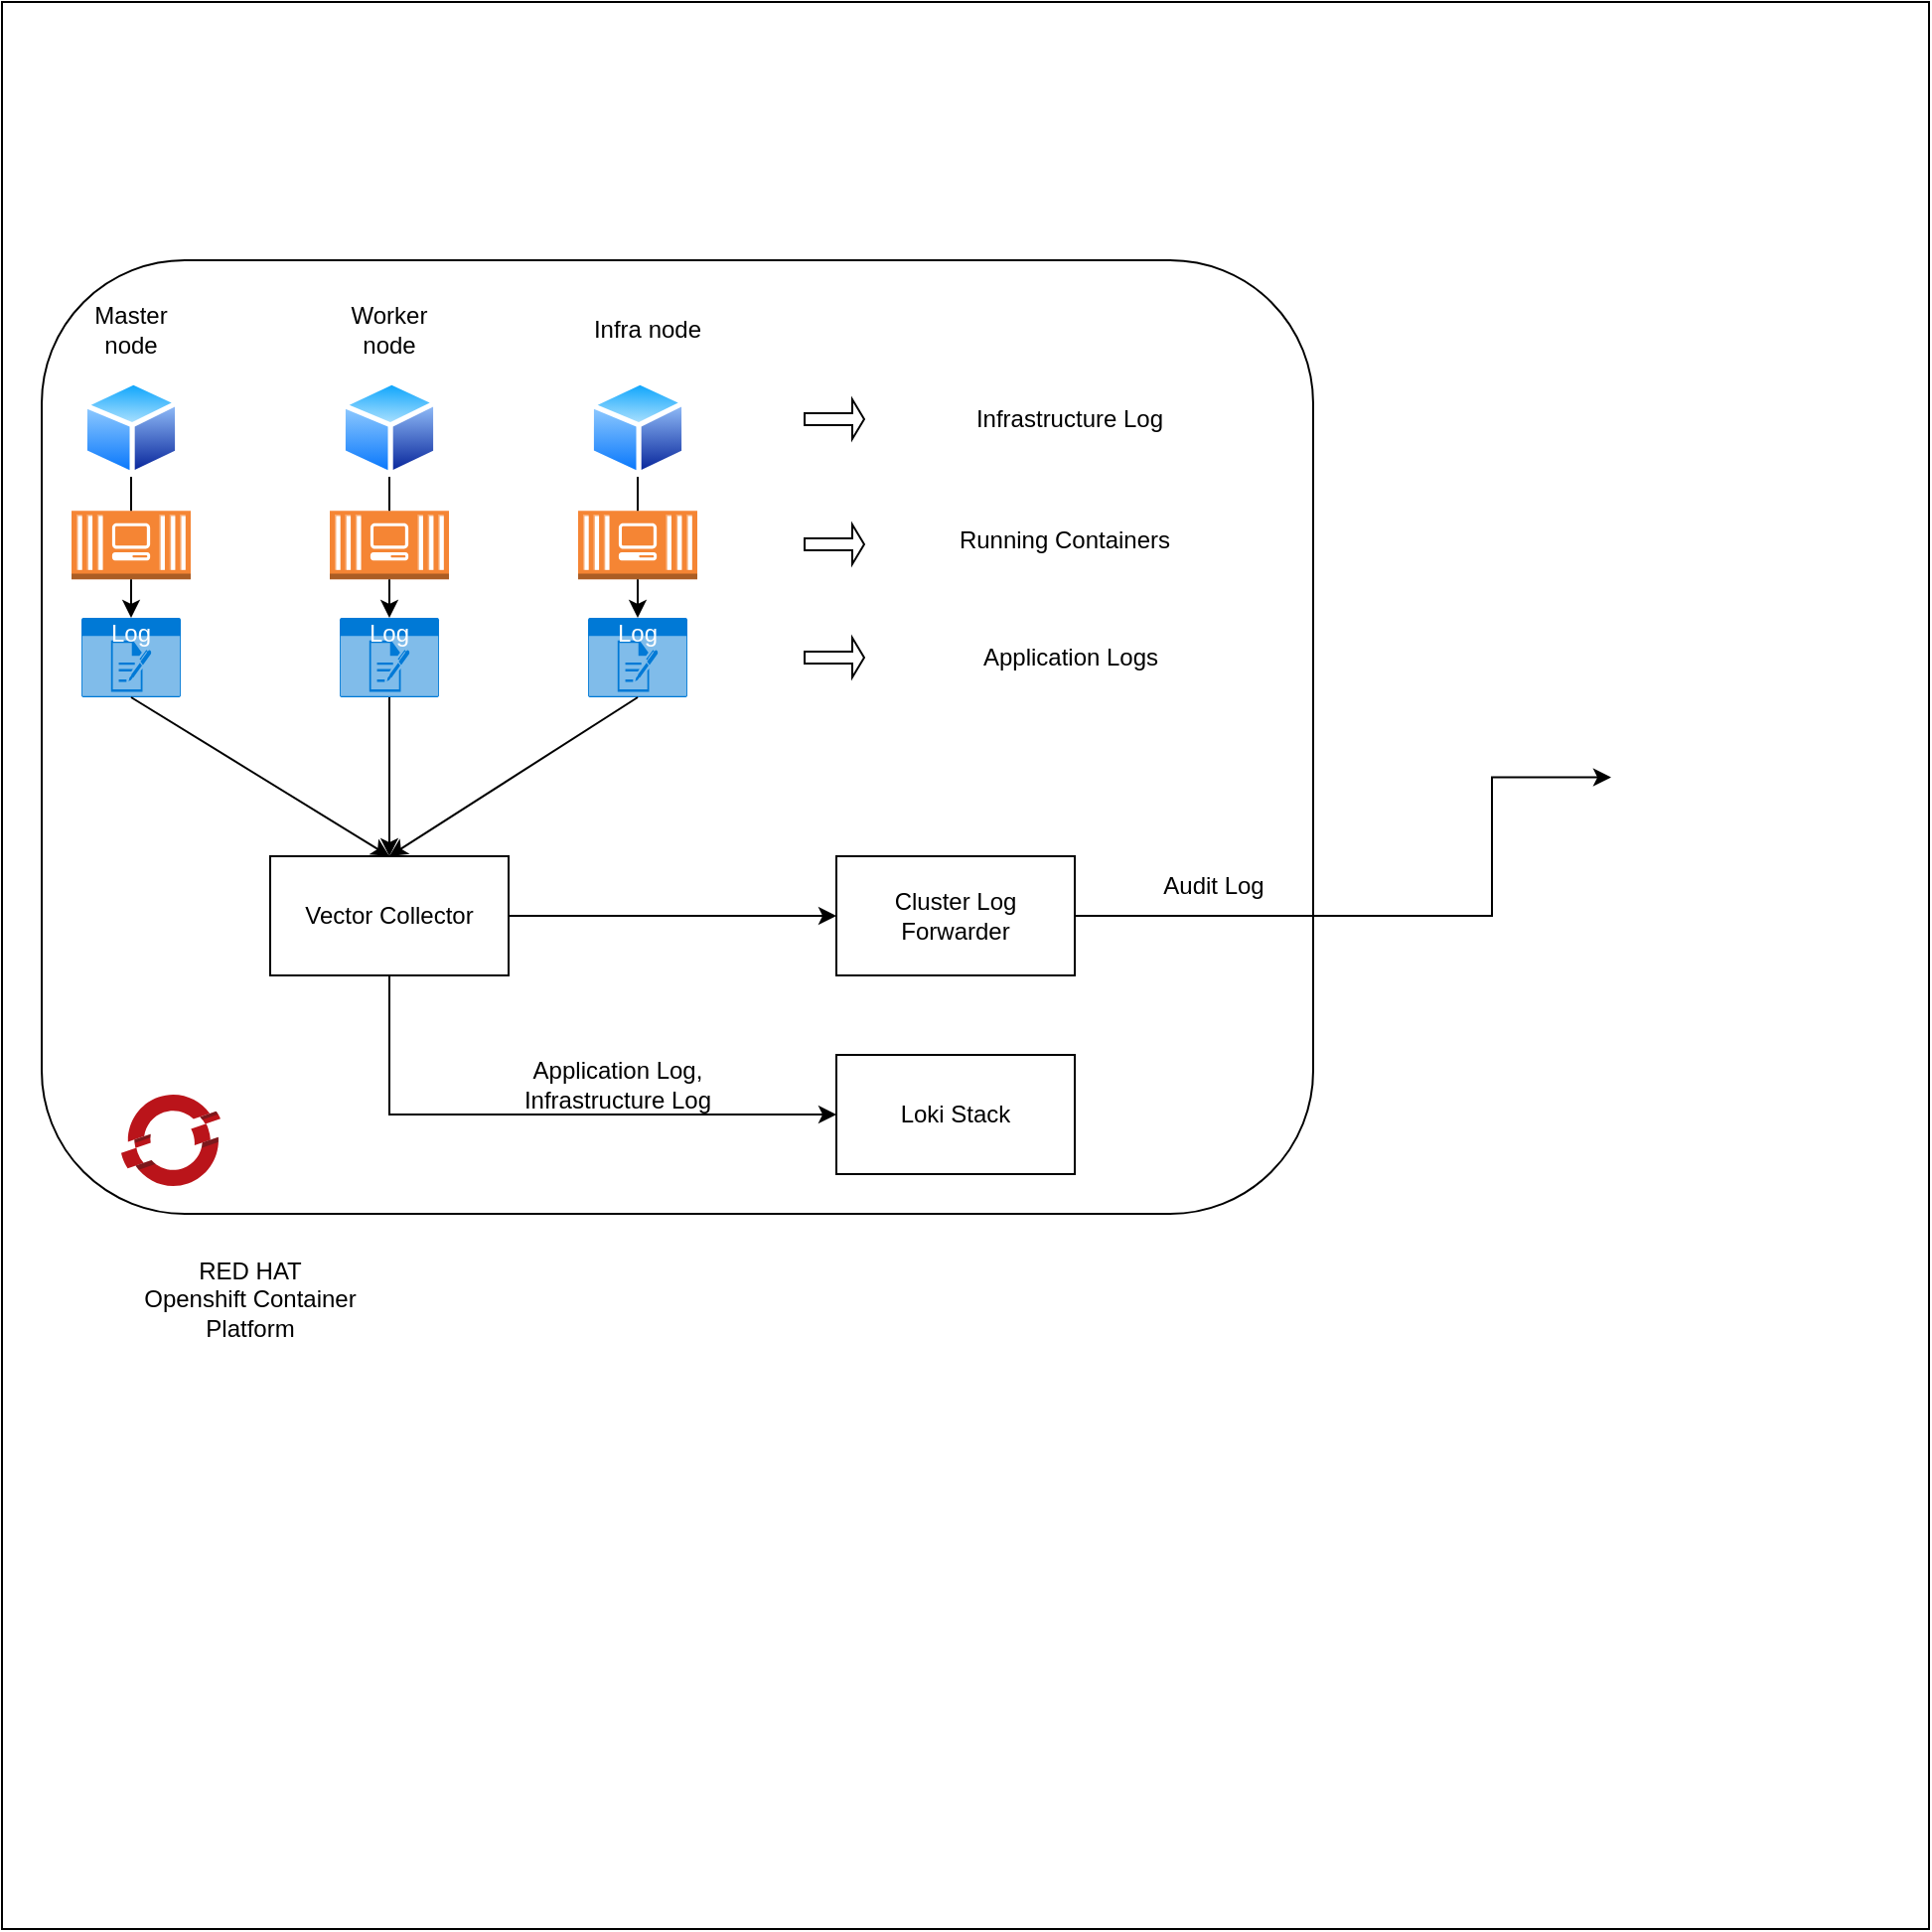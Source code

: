 <mxfile version="21.6.9" type="github">
  <diagram name="Trang-1" id="GgKC1_RRbMMt9X9RvhVU">
    <mxGraphModel dx="1050" dy="542" grid="1" gridSize="10" guides="1" tooltips="1" connect="1" arrows="1" fold="1" page="1" pageScale="1" pageWidth="827" pageHeight="1169" math="0" shadow="0">
      <root>
        <mxCell id="0" />
        <mxCell id="1" parent="0" />
        <mxCell id="G7AkkxvC6R_xDLnnkFi--11" value="" style="rounded=1;whiteSpace=wrap;html=1;" vertex="1" parent="1">
          <mxGeometry x="40" y="260" width="350" height="72" as="geometry" />
        </mxCell>
        <mxCell id="mRAGLZKaXaNuD00MnWvR-1" value="" style="whiteSpace=wrap;html=1;aspect=fixed;" parent="1" vertex="1">
          <mxGeometry x="10" y="80" width="970" height="970" as="geometry" />
        </mxCell>
        <mxCell id="mRAGLZKaXaNuD00MnWvR-3" value="RED HAT&lt;br&gt;Openshift Container Platform" style="text;html=1;strokeColor=none;fillColor=none;align=center;verticalAlign=middle;whiteSpace=wrap;rounded=0;" parent="1" vertex="1">
          <mxGeometry x="70" y="718" width="130" height="30" as="geometry" />
        </mxCell>
        <mxCell id="mRAGLZKaXaNuD00MnWvR-4" value="" style="shape=image;verticalLabelPosition=bottom;labelBackgroundColor=default;verticalAlign=top;aspect=fixed;imageAspect=0;image=https://cdn.invicti.com/statics/img/techdoc/company-logos/splunk-logo.png;" parent="1" vertex="1">
          <mxGeometry x="820" y="440" width="108" height="60.59" as="geometry" />
        </mxCell>
        <mxCell id="mRAGLZKaXaNuD00MnWvR-6" value="" style="rounded=1;whiteSpace=wrap;html=1;" parent="1" vertex="1">
          <mxGeometry x="30" y="210" width="640" height="480" as="geometry" />
        </mxCell>
        <mxCell id="mRAGLZKaXaNuD00MnWvR-8" value="" style="image;aspect=fixed;perimeter=ellipsePerimeter;html=1;align=center;shadow=0;dashed=0;spacingTop=3;image=img/lib/active_directory/generic_node.svg;" parent="1" vertex="1">
          <mxGeometry x="50" y="270" width="50" height="49" as="geometry" />
        </mxCell>
        <mxCell id="mRAGLZKaXaNuD00MnWvR-9" value="" style="image;aspect=fixed;perimeter=ellipsePerimeter;html=1;align=center;shadow=0;dashed=0;spacingTop=3;image=img/lib/active_directory/generic_node.svg;" parent="1" vertex="1">
          <mxGeometry x="180" y="270" width="50" height="49" as="geometry" />
        </mxCell>
        <mxCell id="mRAGLZKaXaNuD00MnWvR-10" value="" style="image;aspect=fixed;perimeter=ellipsePerimeter;html=1;align=center;shadow=0;dashed=0;spacingTop=3;image=img/lib/active_directory/generic_node.svg;" parent="1" vertex="1">
          <mxGeometry x="305" y="270" width="50" height="49" as="geometry" />
        </mxCell>
        <mxCell id="mRAGLZKaXaNuD00MnWvR-12" value="Master node" style="text;html=1;strokeColor=none;fillColor=none;align=center;verticalAlign=middle;whiteSpace=wrap;rounded=0;" parent="1" vertex="1">
          <mxGeometry x="45" y="230.0" width="60" height="30" as="geometry" />
        </mxCell>
        <mxCell id="mRAGLZKaXaNuD00MnWvR-13" value="Worker node" style="text;html=1;strokeColor=none;fillColor=none;align=center;verticalAlign=middle;whiteSpace=wrap;rounded=0;" parent="1" vertex="1">
          <mxGeometry x="175" y="230" width="60" height="30" as="geometry" />
        </mxCell>
        <mxCell id="mRAGLZKaXaNuD00MnWvR-14" value="Infra node" style="text;html=1;strokeColor=none;fillColor=none;align=center;verticalAlign=middle;whiteSpace=wrap;rounded=0;" parent="1" vertex="1">
          <mxGeometry x="305" y="230" width="60" height="30" as="geometry" />
        </mxCell>
        <mxCell id="mRAGLZKaXaNuD00MnWvR-16" value="" style="outlineConnect=0;dashed=0;verticalLabelPosition=bottom;verticalAlign=top;align=center;html=1;shape=mxgraph.aws3.ec2_compute_container_3;fillColor=#F58534;gradientColor=none;" parent="1" vertex="1">
          <mxGeometry x="175" y="336.09" width="60" height="34.5" as="geometry" />
        </mxCell>
        <mxCell id="mRAGLZKaXaNuD00MnWvR-17" value="" style="outlineConnect=0;dashed=0;verticalLabelPosition=bottom;verticalAlign=top;align=center;html=1;shape=mxgraph.aws3.ec2_compute_container_3;fillColor=#F58534;gradientColor=none;" parent="1" vertex="1">
          <mxGeometry x="300" y="336.09" width="60" height="34.5" as="geometry" />
        </mxCell>
        <mxCell id="mRAGLZKaXaNuD00MnWvR-18" value="" style="outlineConnect=0;dashed=0;verticalLabelPosition=bottom;verticalAlign=top;align=center;html=1;shape=mxgraph.aws3.ec2_compute_container_3;fillColor=#F58534;gradientColor=none;" parent="1" vertex="1">
          <mxGeometry x="45" y="336.09" width="60" height="34.5" as="geometry" />
        </mxCell>
        <mxCell id="mRAGLZKaXaNuD00MnWvR-19" value="Running Containers" style="text;html=1;strokeColor=none;fillColor=none;align=center;verticalAlign=middle;whiteSpace=wrap;rounded=0;" parent="1" vertex="1">
          <mxGeometry x="490" y="336.09" width="110" height="30" as="geometry" />
        </mxCell>
        <mxCell id="mRAGLZKaXaNuD00MnWvR-23" style="edgeStyle=orthogonalEdgeStyle;rounded=0;orthogonalLoop=1;jettySize=auto;html=1;entryX=0;entryY=0.5;entryDx=0;entryDy=0;" parent="1" source="mRAGLZKaXaNuD00MnWvR-22" target="mRAGLZKaXaNuD00MnWvR-4" edge="1">
          <mxGeometry relative="1" as="geometry">
            <Array as="points">
              <mxPoint x="760" y="540" />
              <mxPoint x="760" y="470" />
            </Array>
          </mxGeometry>
        </mxCell>
        <mxCell id="mRAGLZKaXaNuD00MnWvR-22" value="Cluster Log Forwarder" style="rounded=0;whiteSpace=wrap;html=1;" parent="1" vertex="1">
          <mxGeometry x="430" y="510" width="120" height="60" as="geometry" />
        </mxCell>
        <mxCell id="mRAGLZKaXaNuD00MnWvR-24" value="Log" style="html=1;whiteSpace=wrap;strokeColor=none;fillColor=#0079D6;labelPosition=center;verticalLabelPosition=middle;verticalAlign=top;align=center;fontSize=12;outlineConnect=0;spacingTop=-6;fontColor=#FFFFFF;sketch=0;shape=mxgraph.sitemap.log;" parent="1" vertex="1">
          <mxGeometry x="50" y="390" width="50" height="40" as="geometry" />
        </mxCell>
        <mxCell id="mRAGLZKaXaNuD00MnWvR-25" value="Log" style="html=1;whiteSpace=wrap;strokeColor=none;fillColor=#0079D6;labelPosition=center;verticalLabelPosition=middle;verticalAlign=top;align=center;fontSize=12;outlineConnect=0;spacingTop=-6;fontColor=#FFFFFF;sketch=0;shape=mxgraph.sitemap.log;" parent="1" vertex="1">
          <mxGeometry x="180" y="390" width="50" height="40" as="geometry" />
        </mxCell>
        <mxCell id="mRAGLZKaXaNuD00MnWvR-26" value="Log" style="html=1;whiteSpace=wrap;strokeColor=none;fillColor=#0079D6;labelPosition=center;verticalLabelPosition=middle;verticalAlign=top;align=center;fontSize=12;outlineConnect=0;spacingTop=-6;fontColor=#FFFFFF;sketch=0;shape=mxgraph.sitemap.log;" parent="1" vertex="1">
          <mxGeometry x="305" y="390" width="50" height="40" as="geometry" />
        </mxCell>
        <mxCell id="mRAGLZKaXaNuD00MnWvR-27" value="Application Logs" style="text;html=1;strokeColor=none;fillColor=none;align=center;verticalAlign=middle;whiteSpace=wrap;rounded=0;" parent="1" vertex="1">
          <mxGeometry x="492.5" y="395" width="110" height="30" as="geometry" />
        </mxCell>
        <mxCell id="mRAGLZKaXaNuD00MnWvR-29" value="" style="endArrow=classic;html=1;rounded=0;exitX=0.5;exitY=1;exitDx=0;exitDy=0;exitPerimeter=0;entryX=0.5;entryY=0;entryDx=0;entryDy=0;entryPerimeter=0;" parent="1" source="mRAGLZKaXaNuD00MnWvR-17" target="mRAGLZKaXaNuD00MnWvR-26" edge="1">
          <mxGeometry width="50" height="50" relative="1" as="geometry">
            <mxPoint x="390" y="440" as="sourcePoint" />
            <mxPoint x="440" y="390" as="targetPoint" />
          </mxGeometry>
        </mxCell>
        <mxCell id="mRAGLZKaXaNuD00MnWvR-34" value="" style="endArrow=classic;html=1;rounded=0;exitX=0.5;exitY=1;exitDx=0;exitDy=0;exitPerimeter=0;entryX=0.5;entryY=0;entryDx=0;entryDy=0;entryPerimeter=0;" parent="1" source="mRAGLZKaXaNuD00MnWvR-16" target="mRAGLZKaXaNuD00MnWvR-25" edge="1">
          <mxGeometry width="50" height="50" relative="1" as="geometry">
            <mxPoint x="390" y="440" as="sourcePoint" />
            <mxPoint x="440" y="390" as="targetPoint" />
          </mxGeometry>
        </mxCell>
        <mxCell id="mRAGLZKaXaNuD00MnWvR-35" value="" style="endArrow=classic;html=1;rounded=0;exitX=0.5;exitY=1;exitDx=0;exitDy=0;exitPerimeter=0;entryX=0.5;entryY=0;entryDx=0;entryDy=0;entryPerimeter=0;" parent="1" source="mRAGLZKaXaNuD00MnWvR-18" target="mRAGLZKaXaNuD00MnWvR-24" edge="1">
          <mxGeometry width="50" height="50" relative="1" as="geometry">
            <mxPoint x="390" y="440" as="sourcePoint" />
            <mxPoint x="440" y="390" as="targetPoint" />
          </mxGeometry>
        </mxCell>
        <mxCell id="mRAGLZKaXaNuD00MnWvR-38" value="" style="endArrow=none;html=1;rounded=0;exitX=0.5;exitY=1;exitDx=0;exitDy=0;entryX=0.5;entryY=0;entryDx=0;entryDy=0;entryPerimeter=0;" parent="1" source="mRAGLZKaXaNuD00MnWvR-8" target="mRAGLZKaXaNuD00MnWvR-18" edge="1">
          <mxGeometry width="50" height="50" relative="1" as="geometry">
            <mxPoint x="80" y="340" as="sourcePoint" />
            <mxPoint x="130" y="290" as="targetPoint" />
          </mxGeometry>
        </mxCell>
        <mxCell id="mRAGLZKaXaNuD00MnWvR-39" value="" style="endArrow=none;html=1;rounded=0;exitX=0.5;exitY=1;exitDx=0;exitDy=0;entryX=0.5;entryY=0;entryDx=0;entryDy=0;entryPerimeter=0;" parent="1" source="mRAGLZKaXaNuD00MnWvR-9" target="mRAGLZKaXaNuD00MnWvR-16" edge="1">
          <mxGeometry width="50" height="50" relative="1" as="geometry">
            <mxPoint x="390" y="440" as="sourcePoint" />
            <mxPoint x="440" y="390" as="targetPoint" />
          </mxGeometry>
        </mxCell>
        <mxCell id="mRAGLZKaXaNuD00MnWvR-41" value="" style="endArrow=none;html=1;rounded=0;exitX=0.5;exitY=1;exitDx=0;exitDy=0;entryX=0.5;entryY=0;entryDx=0;entryDy=0;entryPerimeter=0;" parent="1" source="mRAGLZKaXaNuD00MnWvR-10" target="mRAGLZKaXaNuD00MnWvR-17" edge="1">
          <mxGeometry width="50" height="50" relative="1" as="geometry">
            <mxPoint x="390" y="440" as="sourcePoint" />
            <mxPoint x="440" y="390" as="targetPoint" />
          </mxGeometry>
        </mxCell>
        <mxCell id="mRAGLZKaXaNuD00MnWvR-43" value="" style="endArrow=classic;html=1;rounded=0;exitX=0.5;exitY=1;exitDx=0;exitDy=0;exitPerimeter=0;entryX=0.5;entryY=0;entryDx=0;entryDy=0;" parent="1" source="mRAGLZKaXaNuD00MnWvR-24" target="mRAGLZKaXaNuD00MnWvR-28" edge="1">
          <mxGeometry width="50" height="50" relative="1" as="geometry">
            <mxPoint x="390" y="440" as="sourcePoint" />
            <mxPoint x="440" y="390" as="targetPoint" />
          </mxGeometry>
        </mxCell>
        <mxCell id="mRAGLZKaXaNuD00MnWvR-44" value="" style="endArrow=classic;html=1;rounded=0;exitX=0.5;exitY=1;exitDx=0;exitDy=0;exitPerimeter=0;" parent="1" source="mRAGLZKaXaNuD00MnWvR-28" edge="1">
          <mxGeometry width="50" height="50" relative="1" as="geometry">
            <mxPoint x="390" y="440" as="sourcePoint" />
            <mxPoint x="205" y="560" as="targetPoint" />
          </mxGeometry>
        </mxCell>
        <mxCell id="mRAGLZKaXaNuD00MnWvR-45" value="" style="endArrow=classic;html=1;rounded=0;exitX=0.5;exitY=1;exitDx=0;exitDy=0;exitPerimeter=0;entryX=0.5;entryY=0;entryDx=0;entryDy=0;" parent="1" source="mRAGLZKaXaNuD00MnWvR-26" edge="1" target="mRAGLZKaXaNuD00MnWvR-28">
          <mxGeometry width="50" height="50" relative="1" as="geometry">
            <mxPoint x="390" y="440" as="sourcePoint" />
            <mxPoint x="200" y="560" as="targetPoint" />
          </mxGeometry>
        </mxCell>
        <mxCell id="G7AkkxvC6R_xDLnnkFi--1" value="" style="endArrow=classic;html=1;rounded=0;exitX=0.5;exitY=1;exitDx=0;exitDy=0;exitPerimeter=0;" edge="1" parent="1" source="mRAGLZKaXaNuD00MnWvR-25" target="mRAGLZKaXaNuD00MnWvR-28">
          <mxGeometry width="50" height="50" relative="1" as="geometry">
            <mxPoint x="205" y="430" as="sourcePoint" />
            <mxPoint x="205" y="560" as="targetPoint" />
          </mxGeometry>
        </mxCell>
        <mxCell id="G7AkkxvC6R_xDLnnkFi--13" style="edgeStyle=orthogonalEdgeStyle;rounded=0;orthogonalLoop=1;jettySize=auto;html=1;entryX=0;entryY=0.5;entryDx=0;entryDy=0;" edge="1" parent="1" source="mRAGLZKaXaNuD00MnWvR-28" target="mRAGLZKaXaNuD00MnWvR-22">
          <mxGeometry relative="1" as="geometry" />
        </mxCell>
        <mxCell id="mRAGLZKaXaNuD00MnWvR-28" value="Vector Collector" style="rounded=0;whiteSpace=wrap;html=1;" parent="1" vertex="1">
          <mxGeometry x="145" y="510" width="120" height="60" as="geometry" />
        </mxCell>
        <mxCell id="G7AkkxvC6R_xDLnnkFi--4" value="Loki Stack" style="rounded=0;whiteSpace=wrap;html=1;" vertex="1" parent="1">
          <mxGeometry x="430" y="610" width="120" height="60" as="geometry" />
        </mxCell>
        <mxCell id="G7AkkxvC6R_xDLnnkFi--6" value="" style="endArrow=classic;html=1;rounded=0;exitX=0.5;exitY=1;exitDx=0;exitDy=0;entryX=0;entryY=0.5;entryDx=0;entryDy=0;" edge="1" parent="1" source="mRAGLZKaXaNuD00MnWvR-28" target="G7AkkxvC6R_xDLnnkFi--4">
          <mxGeometry width="50" height="50" relative="1" as="geometry">
            <mxPoint x="510" y="460" as="sourcePoint" />
            <mxPoint x="560" y="410" as="targetPoint" />
            <Array as="points">
              <mxPoint x="205" y="640" />
            </Array>
          </mxGeometry>
        </mxCell>
        <mxCell id="G7AkkxvC6R_xDLnnkFi--7" value="" style="shape=singleArrow;whiteSpace=wrap;html=1;" vertex="1" parent="1">
          <mxGeometry x="414" y="400" width="30" height="20" as="geometry" />
        </mxCell>
        <mxCell id="G7AkkxvC6R_xDLnnkFi--8" value="" style="shape=singleArrow;whiteSpace=wrap;html=1;" vertex="1" parent="1">
          <mxGeometry x="414" y="343" width="30" height="20" as="geometry" />
        </mxCell>
        <mxCell id="G7AkkxvC6R_xDLnnkFi--9" value="" style="shape=singleArrow;whiteSpace=wrap;html=1;" vertex="1" parent="1">
          <mxGeometry x="414" y="280" width="30" height="20" as="geometry" />
        </mxCell>
        <mxCell id="G7AkkxvC6R_xDLnnkFi--10" value="Infrastructure Log" style="text;html=1;strokeColor=none;fillColor=none;align=center;verticalAlign=middle;whiteSpace=wrap;rounded=0;" vertex="1" parent="1">
          <mxGeometry x="490" y="275" width="115" height="30" as="geometry" />
        </mxCell>
        <mxCell id="G7AkkxvC6R_xDLnnkFi--12" value="Audit Log" style="text;html=1;strokeColor=none;fillColor=none;align=center;verticalAlign=middle;whiteSpace=wrap;rounded=0;" vertex="1" parent="1">
          <mxGeometry x="590" y="510" width="60" height="30" as="geometry" />
        </mxCell>
        <mxCell id="G7AkkxvC6R_xDLnnkFi--14" value="Application Log, Infrastructure Log" style="text;html=1;strokeColor=none;fillColor=none;align=center;verticalAlign=middle;whiteSpace=wrap;rounded=0;" vertex="1" parent="1">
          <mxGeometry x="265" y="610" width="110" height="30" as="geometry" />
        </mxCell>
        <mxCell id="G7AkkxvC6R_xDLnnkFi--15" value="" style="image;sketch=0;aspect=fixed;html=1;points=[];align=center;fontSize=12;image=img/lib/mscae/OpenShift.svg;" vertex="1" parent="1">
          <mxGeometry x="70" y="630" width="50" height="46" as="geometry" />
        </mxCell>
      </root>
    </mxGraphModel>
  </diagram>
</mxfile>
